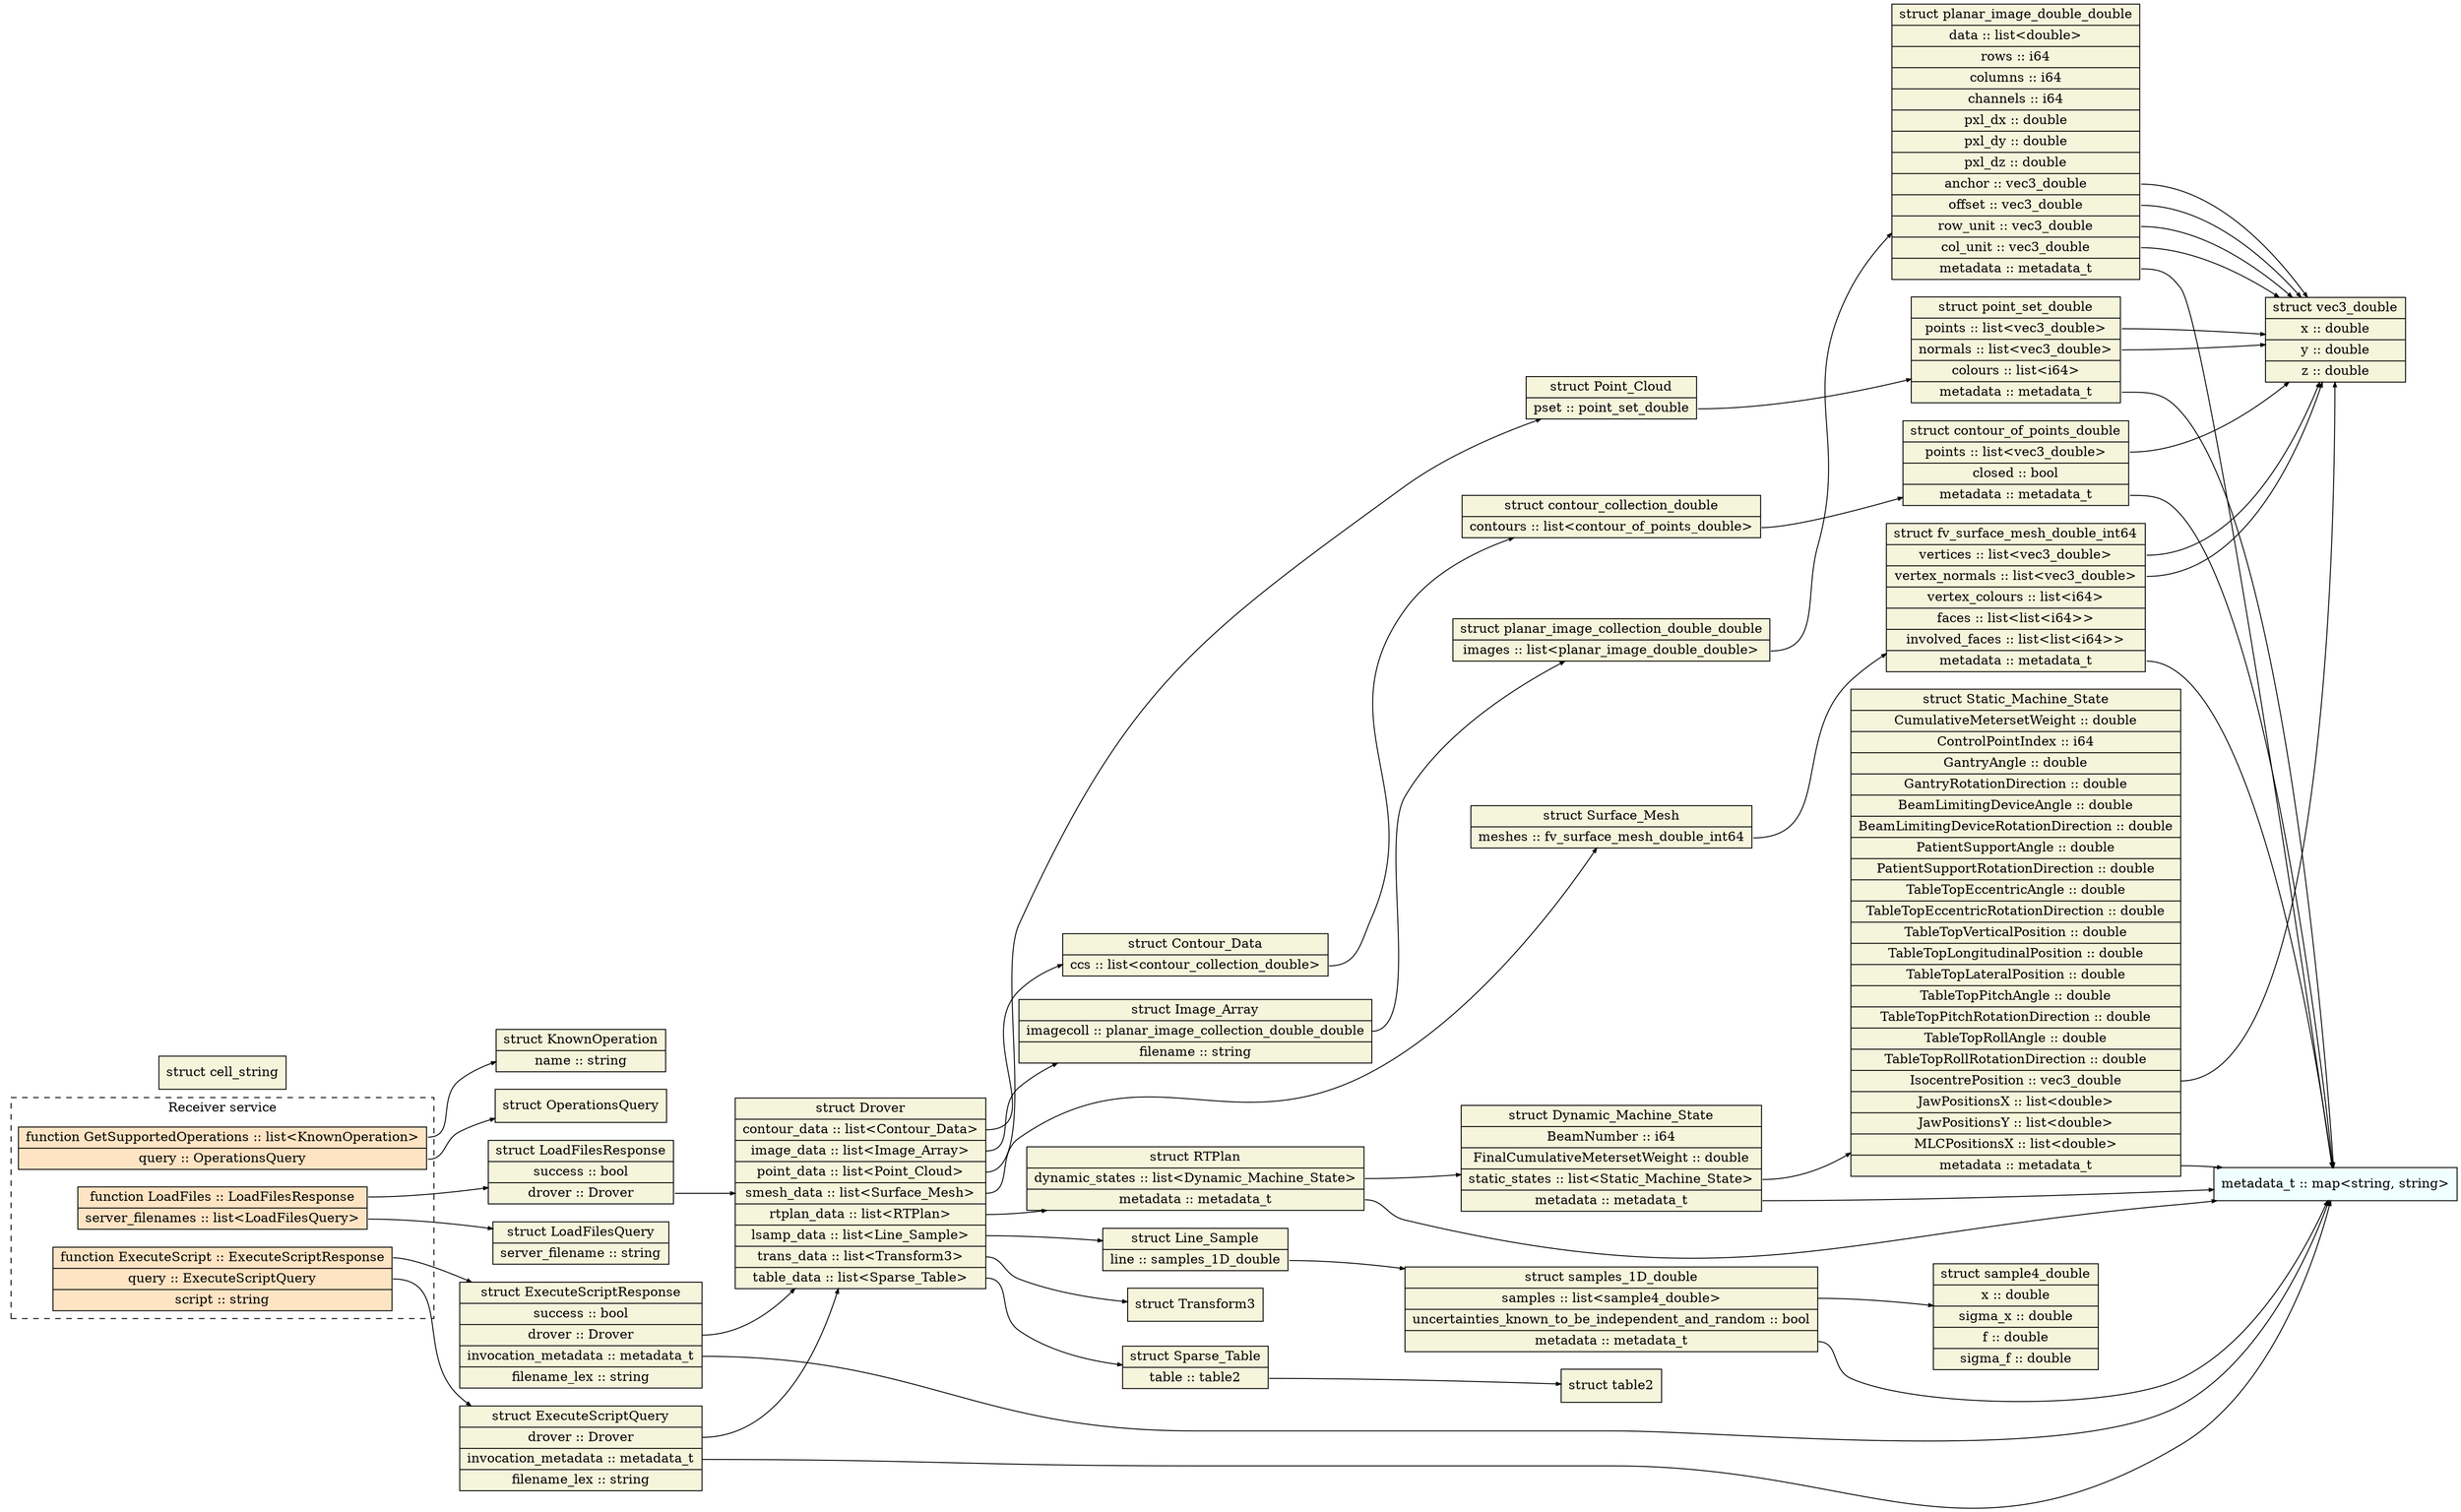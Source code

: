 digraph "DCMA" {
node [style=filled, shape=record];
edge [arrowsize=0.5];
rankdir=LR
node [fillcolor=azure];
metadata_t [label="metadata_t :: map\<string, string\>"];
node [fillcolor=beige];
vec3_double [label="struct vec3_double|<field_x>x :: double|<field_y>y :: double|<field_z>z :: double"];
node [fillcolor=beige];
contour_of_points_double [label="struct contour_of_points_double|<field_points>points :: list\<vec3_double\>|<field_closed>closed :: bool|<field_metadata>metadata :: metadata_t"];
node [fillcolor=beige];
contour_collection_double [label="struct contour_collection_double|<field_contours>contours :: list\<contour_of_points_double\>"];
node [fillcolor=beige];
point_set_double [label="struct point_set_double|<field_points>points :: list\<vec3_double\>|<field_normals>normals :: list\<vec3_double\>|<field_colours>colours :: list\<i64\>|<field_metadata>metadata :: metadata_t"];
node [fillcolor=beige];
sample4_double [label="struct sample4_double|<field_x>x :: double|<field_sigma_x>sigma_x :: double|<field_f>f :: double|<field_sigma_f>sigma_f :: double"];
node [fillcolor=beige];
samples_1D_double [label="struct samples_1D_double|<field_samples>samples :: list\<sample4_double\>|<field_uncertainties_known_to_be_independent_and_random>uncertainties_known_to_be_independent_and_random :: bool|<field_metadata>metadata :: metadata_t"];
node [fillcolor=beige];
fv_surface_mesh_double_int64 [label="struct fv_surface_mesh_double_int64|<field_vertices>vertices :: list\<vec3_double\>|<field_vertex_normals>vertex_normals :: list\<vec3_double\>|<field_vertex_colours>vertex_colours :: list\<i64\>|<field_faces>faces :: list\<list\<i64\>\>|<field_involved_faces>involved_faces :: list\<list\<i64\>\>|<field_metadata>metadata :: metadata_t"];
node [fillcolor=beige];
planar_image_double_double [label="struct planar_image_double_double|<field_data>data :: list\<double\>|<field_rows>rows :: i64|<field_columns>columns :: i64|<field_channels>channels :: i64|<field_pxl_dx>pxl_dx :: double|<field_pxl_dy>pxl_dy :: double|<field_pxl_dz>pxl_dz :: double|<field_anchor>anchor :: vec3_double|<field_offset>offset :: vec3_double|<field_row_unit>row_unit :: vec3_double|<field_col_unit>col_unit :: vec3_double|<field_metadata>metadata :: metadata_t"];
node [fillcolor=beige];
planar_image_collection_double_double [label="struct planar_image_collection_double_double|<field_images>images :: list\<planar_image_double_double\>"];
node [fillcolor=beige];
cell_string [label="struct cell_string"];
node [fillcolor=beige];
table2 [label="struct table2"];
node [fillcolor=beige];
Contour_Data [label="struct Contour_Data|<field_ccs>ccs :: list\<contour_collection_double\>"];
node [fillcolor=beige];
Image_Array [label="struct Image_Array|<field_imagecoll>imagecoll :: planar_image_collection_double_double|<field_filename>filename :: string"];
node [fillcolor=beige];
Point_Cloud [label="struct Point_Cloud|<field_pset>pset :: point_set_double"];
node [fillcolor=beige];
Surface_Mesh [label="struct Surface_Mesh|<field_meshes>meshes :: fv_surface_mesh_double_int64"];
node [fillcolor=beige];
Static_Machine_State [label="struct Static_Machine_State|<field_CumulativeMetersetWeight>CumulativeMetersetWeight :: double|<field_ControlPointIndex>ControlPointIndex :: i64|<field_GantryAngle>GantryAngle :: double|<field_GantryRotationDirection>GantryRotationDirection :: double|<field_BeamLimitingDeviceAngle>BeamLimitingDeviceAngle :: double|<field_BeamLimitingDeviceRotationDirection>BeamLimitingDeviceRotationDirection :: double|<field_PatientSupportAngle>PatientSupportAngle :: double|<field_PatientSupportRotationDirection>PatientSupportRotationDirection :: double|<field_TableTopEccentricAngle>TableTopEccentricAngle :: double|<field_TableTopEccentricRotationDirection>TableTopEccentricRotationDirection :: double|<field_TableTopVerticalPosition>TableTopVerticalPosition :: double|<field_TableTopLongitudinalPosition>TableTopLongitudinalPosition :: double|<field_TableTopLateralPosition>TableTopLateralPosition :: double|<field_TableTopPitchAngle>TableTopPitchAngle :: double|<field_TableTopPitchRotationDirection>TableTopPitchRotationDirection :: double|<field_TableTopRollAngle>TableTopRollAngle :: double|<field_TableTopRollRotationDirection>TableTopRollRotationDirection :: double|<field_IsocentrePosition>IsocentrePosition :: vec3_double|<field_JawPositionsX>JawPositionsX :: list\<double\>|<field_JawPositionsY>JawPositionsY :: list\<double\>|<field_MLCPositionsX>MLCPositionsX :: list\<double\>|<field_metadata>metadata :: metadata_t"];
node [fillcolor=beige];
Dynamic_Machine_State [label="struct Dynamic_Machine_State|<field_BeamNumber>BeamNumber :: i64|<field_FinalCumulativeMetersetWeight>FinalCumulativeMetersetWeight :: double|<field_static_states>static_states :: list\<Static_Machine_State\>|<field_metadata>metadata :: metadata_t"];
node [fillcolor=beige];
RTPlan [label="struct RTPlan|<field_dynamic_states>dynamic_states :: list\<Dynamic_Machine_State\>|<field_metadata>metadata :: metadata_t"];
node [fillcolor=beige];
Line_Sample [label="struct Line_Sample|<field_line>line :: samples_1D_double"];
node [fillcolor=beige];
Transform3 [label="struct Transform3"];
node [fillcolor=beige];
Sparse_Table [label="struct Sparse_Table|<field_table>table :: table2"];
node [fillcolor=beige];
Drover [label="struct Drover|<field_contour_data>contour_data :: list\<Contour_Data\>|<field_image_data>image_data :: list\<Image_Array\>|<field_point_data>point_data :: list\<Point_Cloud\>|<field_smesh_data>smesh_data :: list\<Surface_Mesh\>|<field_rtplan_data>rtplan_data :: list\<RTPlan\>|<field_lsamp_data>lsamp_data :: list\<Line_Sample\>|<field_trans_data>trans_data :: list\<Transform3\>|<field_table_data>table_data :: list\<Sparse_Table\>"];
node [fillcolor=beige];
OperationsQuery [label="struct OperationsQuery"];
node [fillcolor=beige];
KnownOperation [label="struct KnownOperation|<field_name>name :: string"];
node [fillcolor=beige];
LoadFilesQuery [label="struct LoadFilesQuery|<field_server_filename>server_filename :: string"];
node [fillcolor=beige];
LoadFilesResponse [label="struct LoadFilesResponse|<field_success>success :: bool|<field_drover>drover :: Drover"];
node [fillcolor=beige];
ExecuteScriptQuery [label="struct ExecuteScriptQuery|<field_drover>drover :: Drover|<field_invocation_metadata>invocation_metadata :: metadata_t|<field_filename_lex>filename_lex :: string"];
node [fillcolor=beige];
ExecuteScriptResponse [label="struct ExecuteScriptResponse|<field_success>success :: bool|<field_drover>drover :: Drover|<field_invocation_metadata>invocation_metadata :: metadata_t|<field_filename_lex>filename_lex :: string"];
subgraph cluster_Receiver {
node [fillcolor=bisque];
style=dashed;
label = "Receiver service";
function_ReceiverGetSupportedOperations[label="<return_type>function GetSupportedOperations :: list\<KnownOperation\>|<param_query>query :: OperationsQuery"];
function_ReceiverLoadFiles[label="<return_type>function LoadFiles :: LoadFilesResponse|<param_server_filenames>server_filenames :: list\<LoadFilesQuery\>"];
function_ReceiverExecuteScript[label="<return_type>function ExecuteScript :: ExecuteScriptResponse|<param_query>query :: ExecuteScriptQuery|<param_script>script :: string"];
 }
contour_of_points_double:field_points -> vec3_double
contour_of_points_double:field_metadata -> metadata_t
contour_collection_double:field_contours -> contour_of_points_double
point_set_double:field_points -> vec3_double
point_set_double:field_normals -> vec3_double
point_set_double:field_metadata -> metadata_t
samples_1D_double:field_samples -> sample4_double
samples_1D_double:field_metadata -> metadata_t
fv_surface_mesh_double_int64:field_vertices -> vec3_double
fv_surface_mesh_double_int64:field_vertex_normals -> vec3_double
fv_surface_mesh_double_int64:field_metadata -> metadata_t
planar_image_double_double:field_anchor -> vec3_double
planar_image_double_double:field_offset -> vec3_double
planar_image_double_double:field_row_unit -> vec3_double
planar_image_double_double:field_col_unit -> vec3_double
planar_image_double_double:field_metadata -> metadata_t
planar_image_collection_double_double:field_images -> planar_image_double_double
Contour_Data:field_ccs -> contour_collection_double
Image_Array:field_imagecoll -> planar_image_collection_double_double
Point_Cloud:field_pset -> point_set_double
Surface_Mesh:field_meshes -> fv_surface_mesh_double_int64
Static_Machine_State:field_IsocentrePosition -> vec3_double
Static_Machine_State:field_metadata -> metadata_t
Dynamic_Machine_State:field_static_states -> Static_Machine_State
Dynamic_Machine_State:field_metadata -> metadata_t
RTPlan:field_dynamic_states -> Dynamic_Machine_State
RTPlan:field_metadata -> metadata_t
Line_Sample:field_line -> samples_1D_double
Sparse_Table:field_table -> table2
Drover:field_contour_data -> Contour_Data
Drover:field_image_data -> Image_Array
Drover:field_point_data -> Point_Cloud
Drover:field_smesh_data -> Surface_Mesh
Drover:field_rtplan_data -> RTPlan
Drover:field_lsamp_data -> Line_Sample
Drover:field_trans_data -> Transform3
Drover:field_table_data -> Sparse_Table
LoadFilesResponse:field_drover -> Drover
ExecuteScriptQuery:field_drover -> Drover
ExecuteScriptQuery:field_invocation_metadata -> metadata_t
ExecuteScriptResponse:field_drover -> Drover
ExecuteScriptResponse:field_invocation_metadata -> metadata_t
function_ReceiverGetSupportedOperations:return_type -> KnownOperation
function_ReceiverGetSupportedOperations:param_query -> OperationsQuery
function_ReceiverLoadFiles:return_type -> LoadFilesResponse
function_ReceiverLoadFiles:param_server_filenames -> LoadFilesQuery
function_ReceiverExecuteScript:return_type -> ExecuteScriptResponse
function_ReceiverExecuteScript:param_query -> ExecuteScriptQuery
}
